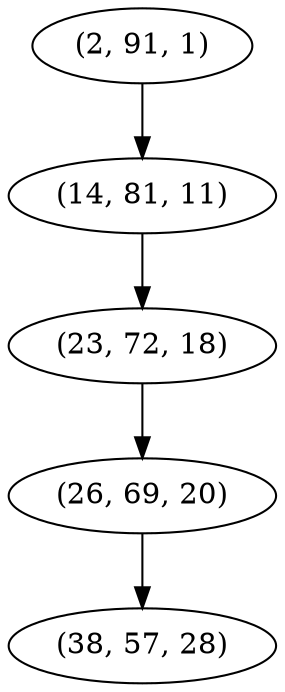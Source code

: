 digraph tree {
    "(2, 91, 1)";
    "(14, 81, 11)";
    "(23, 72, 18)";
    "(26, 69, 20)";
    "(38, 57, 28)";
    "(2, 91, 1)" -> "(14, 81, 11)";
    "(14, 81, 11)" -> "(23, 72, 18)";
    "(23, 72, 18)" -> "(26, 69, 20)";
    "(26, 69, 20)" -> "(38, 57, 28)";
}
